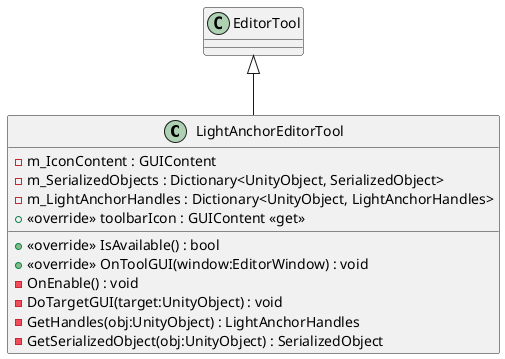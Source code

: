 @startuml
class LightAnchorEditorTool {
    - m_IconContent : GUIContent
    - m_SerializedObjects : Dictionary<UnityObject, SerializedObject>
    - m_LightAnchorHandles : Dictionary<UnityObject, LightAnchorHandles>
    + <<override>> toolbarIcon : GUIContent <<get>>
    + <<override>> IsAvailable() : bool
    + <<override>> OnToolGUI(window:EditorWindow) : void
    - OnEnable() : void
    - DoTargetGUI(target:UnityObject) : void
    - GetHandles(obj:UnityObject) : LightAnchorHandles
    - GetSerializedObject(obj:UnityObject) : SerializedObject
}
EditorTool <|-- LightAnchorEditorTool
@enduml

